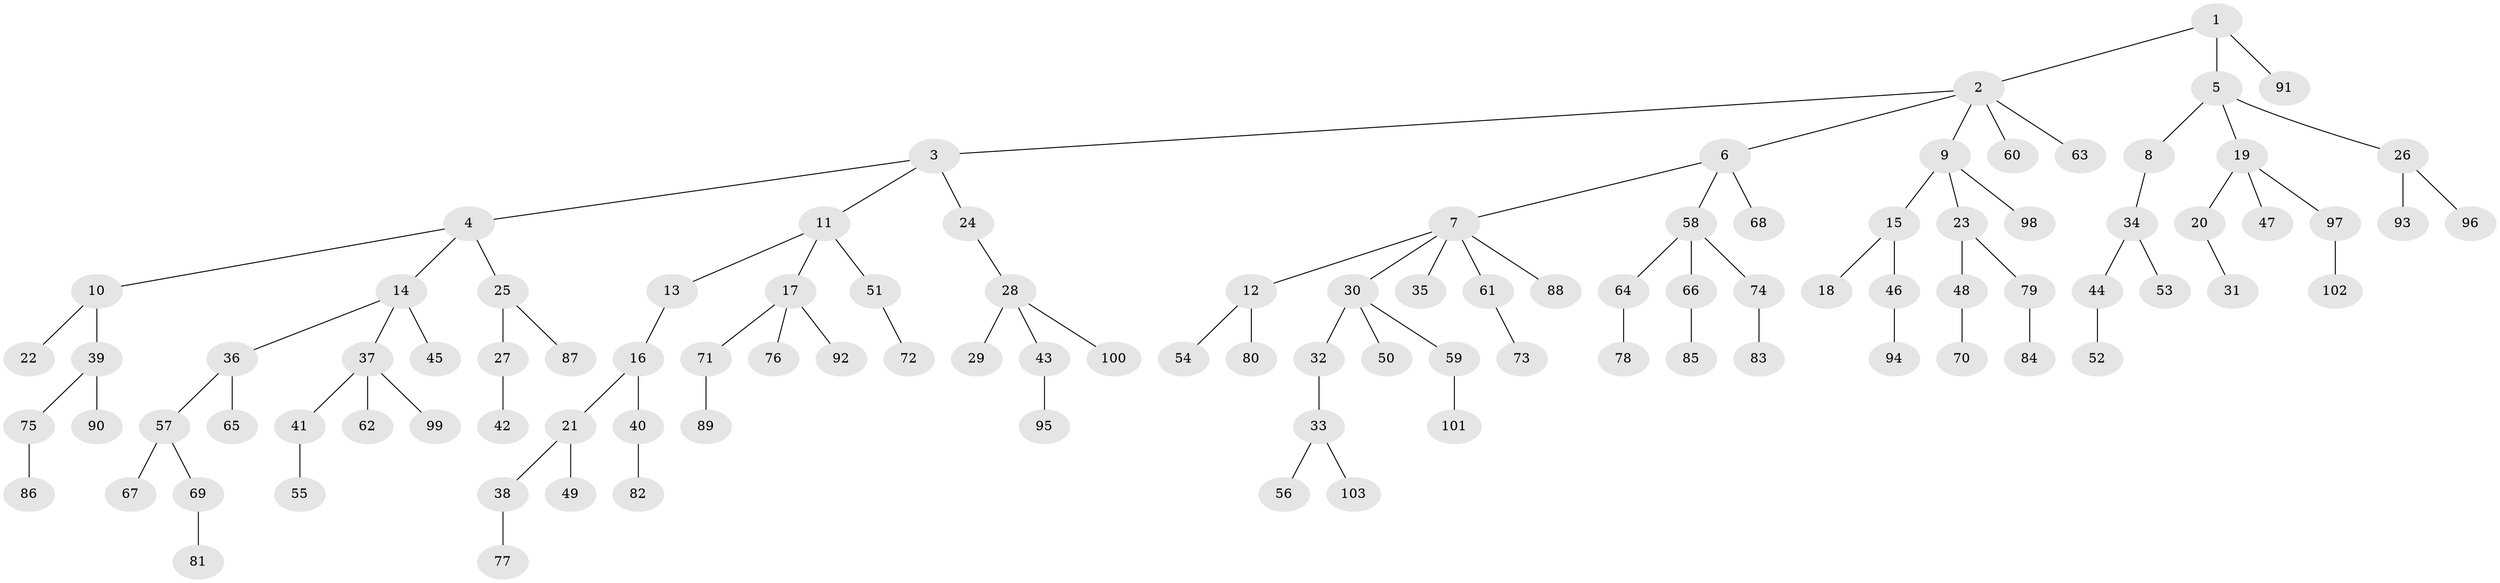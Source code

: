 // coarse degree distribution, {4: 0.04918032786885246, 2: 0.2786885245901639, 1: 0.6065573770491803, 10: 0.01639344262295082, 5: 0.03278688524590164, 17: 0.01639344262295082}
// Generated by graph-tools (version 1.1) at 2025/56/03/04/25 21:56:53]
// undirected, 103 vertices, 102 edges
graph export_dot {
graph [start="1"]
  node [color=gray90,style=filled];
  1;
  2;
  3;
  4;
  5;
  6;
  7;
  8;
  9;
  10;
  11;
  12;
  13;
  14;
  15;
  16;
  17;
  18;
  19;
  20;
  21;
  22;
  23;
  24;
  25;
  26;
  27;
  28;
  29;
  30;
  31;
  32;
  33;
  34;
  35;
  36;
  37;
  38;
  39;
  40;
  41;
  42;
  43;
  44;
  45;
  46;
  47;
  48;
  49;
  50;
  51;
  52;
  53;
  54;
  55;
  56;
  57;
  58;
  59;
  60;
  61;
  62;
  63;
  64;
  65;
  66;
  67;
  68;
  69;
  70;
  71;
  72;
  73;
  74;
  75;
  76;
  77;
  78;
  79;
  80;
  81;
  82;
  83;
  84;
  85;
  86;
  87;
  88;
  89;
  90;
  91;
  92;
  93;
  94;
  95;
  96;
  97;
  98;
  99;
  100;
  101;
  102;
  103;
  1 -- 2;
  1 -- 5;
  1 -- 91;
  2 -- 3;
  2 -- 6;
  2 -- 9;
  2 -- 60;
  2 -- 63;
  3 -- 4;
  3 -- 11;
  3 -- 24;
  4 -- 10;
  4 -- 14;
  4 -- 25;
  5 -- 8;
  5 -- 19;
  5 -- 26;
  6 -- 7;
  6 -- 58;
  6 -- 68;
  7 -- 12;
  7 -- 30;
  7 -- 35;
  7 -- 61;
  7 -- 88;
  8 -- 34;
  9 -- 15;
  9 -- 23;
  9 -- 98;
  10 -- 22;
  10 -- 39;
  11 -- 13;
  11 -- 17;
  11 -- 51;
  12 -- 54;
  12 -- 80;
  13 -- 16;
  14 -- 36;
  14 -- 37;
  14 -- 45;
  15 -- 18;
  15 -- 46;
  16 -- 21;
  16 -- 40;
  17 -- 71;
  17 -- 76;
  17 -- 92;
  19 -- 20;
  19 -- 47;
  19 -- 97;
  20 -- 31;
  21 -- 38;
  21 -- 49;
  23 -- 48;
  23 -- 79;
  24 -- 28;
  25 -- 27;
  25 -- 87;
  26 -- 93;
  26 -- 96;
  27 -- 42;
  28 -- 29;
  28 -- 43;
  28 -- 100;
  30 -- 32;
  30 -- 50;
  30 -- 59;
  32 -- 33;
  33 -- 56;
  33 -- 103;
  34 -- 44;
  34 -- 53;
  36 -- 57;
  36 -- 65;
  37 -- 41;
  37 -- 62;
  37 -- 99;
  38 -- 77;
  39 -- 75;
  39 -- 90;
  40 -- 82;
  41 -- 55;
  43 -- 95;
  44 -- 52;
  46 -- 94;
  48 -- 70;
  51 -- 72;
  57 -- 67;
  57 -- 69;
  58 -- 64;
  58 -- 66;
  58 -- 74;
  59 -- 101;
  61 -- 73;
  64 -- 78;
  66 -- 85;
  69 -- 81;
  71 -- 89;
  74 -- 83;
  75 -- 86;
  79 -- 84;
  97 -- 102;
}
